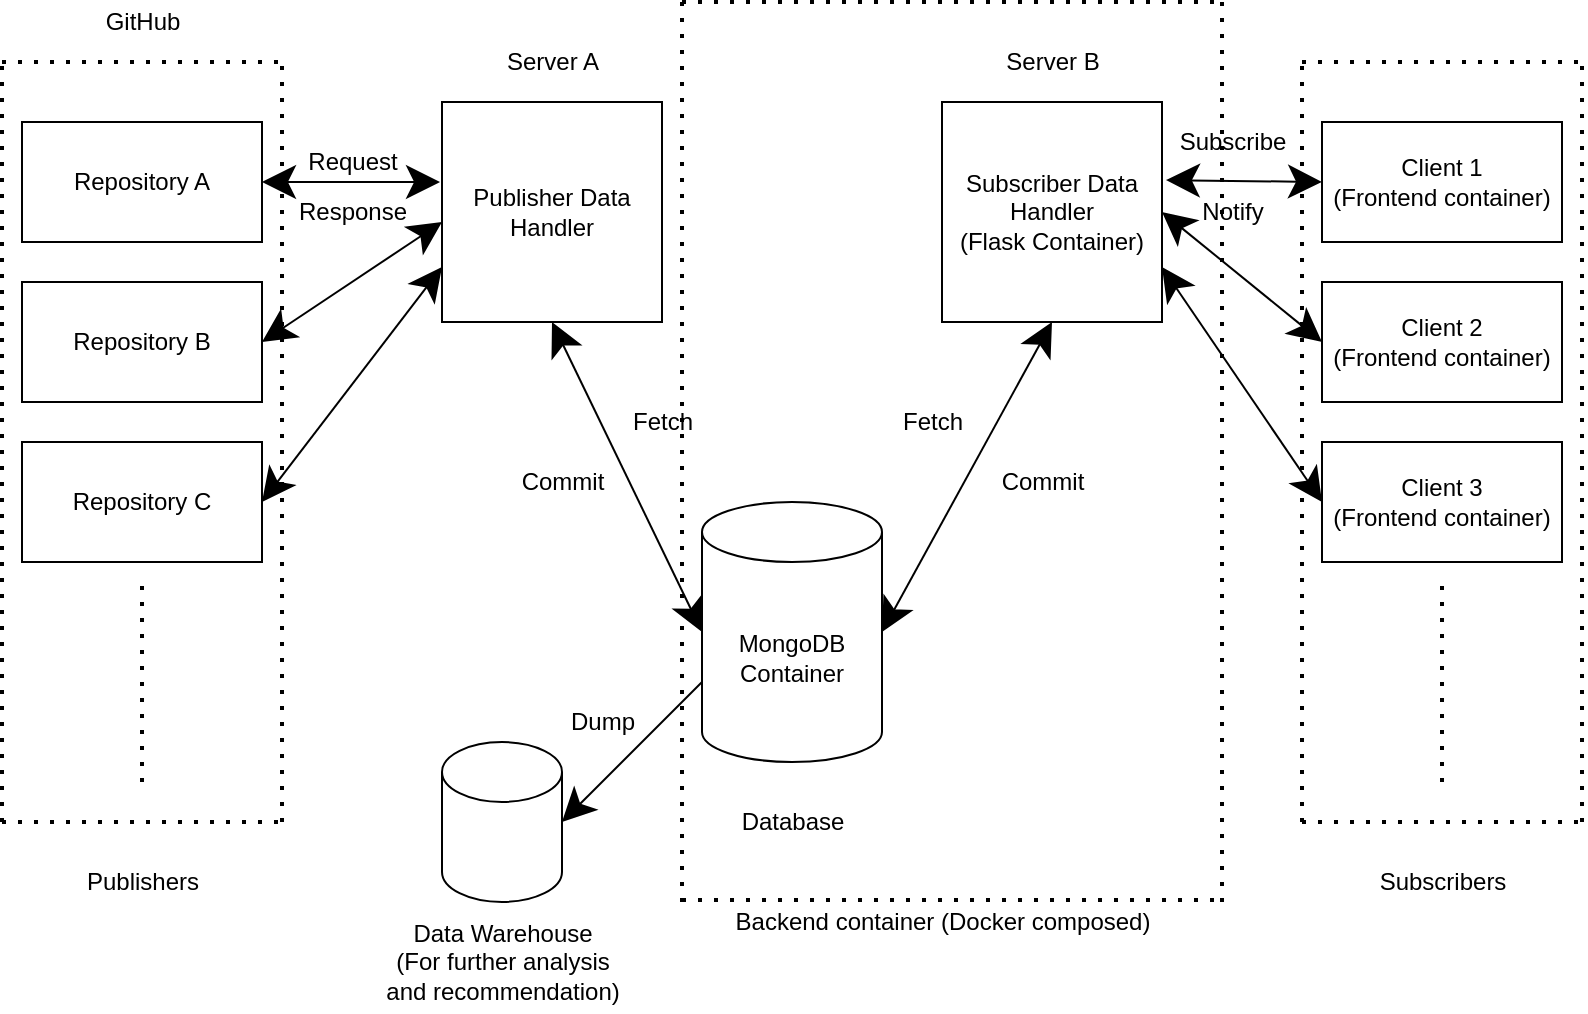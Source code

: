 <mxfile version="15.3.4" type="device"><diagram id="5i_JeaVVoth2f6koDLTo" name="Page-1"><mxGraphModel dx="946" dy="650" grid="1" gridSize="10" guides="1" tooltips="1" connect="1" arrows="1" fold="1" page="1" pageScale="1" pageWidth="850" pageHeight="1100" math="0" shadow="0"><root><mxCell id="0"/><mxCell id="1" parent="0"/><mxCell id="8Oj2IK2HhneeiTwUoJJP-1" value="Repository A" style="rounded=0;whiteSpace=wrap;html=1;hachureGap=4;pointerEvents=0;" parent="1" vertex="1"><mxGeometry x="40" y="280" width="120" height="60" as="geometry"/></mxCell><mxCell id="8Oj2IK2HhneeiTwUoJJP-2" value="Repository B" style="rounded=0;whiteSpace=wrap;html=1;hachureGap=4;pointerEvents=0;" parent="1" vertex="1"><mxGeometry x="40" y="360" width="120" height="60" as="geometry"/></mxCell><mxCell id="8Oj2IK2HhneeiTwUoJJP-3" value="Repository C" style="rounded=0;whiteSpace=wrap;html=1;hachureGap=4;pointerEvents=0;" parent="1" vertex="1"><mxGeometry x="40" y="440" width="120" height="60" as="geometry"/></mxCell><mxCell id="8Oj2IK2HhneeiTwUoJJP-5" value="" style="endArrow=none;dashed=1;html=1;dashPattern=1 3;strokeWidth=2;startSize=14;endSize=14;sourcePerimeterSpacing=8;targetPerimeterSpacing=8;" parent="1" edge="1"><mxGeometry width="50" height="50" relative="1" as="geometry"><mxPoint x="30" y="630" as="sourcePoint"/><mxPoint x="30" y="250" as="targetPoint"/></mxGeometry></mxCell><mxCell id="8Oj2IK2HhneeiTwUoJJP-6" value="" style="endArrow=none;dashed=1;html=1;dashPattern=1 3;strokeWidth=2;startSize=14;endSize=14;sourcePerimeterSpacing=8;targetPerimeterSpacing=8;" parent="1" edge="1"><mxGeometry width="50" height="50" relative="1" as="geometry"><mxPoint x="170" y="630" as="sourcePoint"/><mxPoint x="170" y="250" as="targetPoint"/></mxGeometry></mxCell><mxCell id="8Oj2IK2HhneeiTwUoJJP-7" value="" style="endArrow=none;dashed=1;html=1;dashPattern=1 3;strokeWidth=2;startSize=14;endSize=14;sourcePerimeterSpacing=8;targetPerimeterSpacing=8;" parent="1" edge="1"><mxGeometry width="50" height="50" relative="1" as="geometry"><mxPoint x="30" y="630" as="sourcePoint"/><mxPoint x="170" y="630" as="targetPoint"/></mxGeometry></mxCell><mxCell id="8Oj2IK2HhneeiTwUoJJP-8" value="" style="endArrow=none;dashed=1;html=1;dashPattern=1 3;strokeWidth=2;startSize=14;endSize=14;sourcePerimeterSpacing=8;targetPerimeterSpacing=8;" parent="1" edge="1"><mxGeometry width="50" height="50" relative="1" as="geometry"><mxPoint x="30" y="250" as="sourcePoint"/><mxPoint x="170" y="250" as="targetPoint"/></mxGeometry></mxCell><mxCell id="8Oj2IK2HhneeiTwUoJJP-10" value="" style="endArrow=none;dashed=1;html=1;dashPattern=1 3;strokeWidth=2;startSize=14;endSize=14;sourcePerimeterSpacing=8;targetPerimeterSpacing=8;" parent="1" edge="1"><mxGeometry width="50" height="50" relative="1" as="geometry"><mxPoint x="100" y="610" as="sourcePoint"/><mxPoint x="100" y="510" as="targetPoint"/></mxGeometry></mxCell><mxCell id="8Oj2IK2HhneeiTwUoJJP-11" value="Client 1&lt;br&gt;(Frontend container)" style="rounded=0;whiteSpace=wrap;html=1;hachureGap=4;pointerEvents=0;" parent="1" vertex="1"><mxGeometry x="690" y="280" width="120" height="60" as="geometry"/></mxCell><mxCell id="8Oj2IK2HhneeiTwUoJJP-12" value="Client 2&lt;br&gt;(Frontend container)" style="rounded=0;whiteSpace=wrap;html=1;hachureGap=4;pointerEvents=0;" parent="1" vertex="1"><mxGeometry x="690" y="360" width="120" height="60" as="geometry"/></mxCell><mxCell id="8Oj2IK2HhneeiTwUoJJP-13" value="Client 3&lt;br&gt;(Frontend container)" style="rounded=0;whiteSpace=wrap;html=1;hachureGap=4;pointerEvents=0;" parent="1" vertex="1"><mxGeometry x="690" y="440" width="120" height="60" as="geometry"/></mxCell><mxCell id="8Oj2IK2HhneeiTwUoJJP-14" value="" style="endArrow=none;dashed=1;html=1;dashPattern=1 3;strokeWidth=2;startSize=14;endSize=14;sourcePerimeterSpacing=8;targetPerimeterSpacing=8;" parent="1" edge="1"><mxGeometry width="50" height="50" relative="1" as="geometry"><mxPoint x="680" y="630" as="sourcePoint"/><mxPoint x="680" y="250" as="targetPoint"/></mxGeometry></mxCell><mxCell id="8Oj2IK2HhneeiTwUoJJP-15" value="" style="endArrow=none;dashed=1;html=1;dashPattern=1 3;strokeWidth=2;startSize=14;endSize=14;sourcePerimeterSpacing=8;targetPerimeterSpacing=8;" parent="1" edge="1"><mxGeometry width="50" height="50" relative="1" as="geometry"><mxPoint x="820" y="630" as="sourcePoint"/><mxPoint x="820" y="250" as="targetPoint"/></mxGeometry></mxCell><mxCell id="8Oj2IK2HhneeiTwUoJJP-16" value="" style="endArrow=none;dashed=1;html=1;dashPattern=1 3;strokeWidth=2;startSize=14;endSize=14;sourcePerimeterSpacing=8;targetPerimeterSpacing=8;" parent="1" edge="1"><mxGeometry width="50" height="50" relative="1" as="geometry"><mxPoint x="680" y="630" as="sourcePoint"/><mxPoint x="820" y="630" as="targetPoint"/></mxGeometry></mxCell><mxCell id="8Oj2IK2HhneeiTwUoJJP-17" value="" style="endArrow=none;dashed=1;html=1;dashPattern=1 3;strokeWidth=2;startSize=14;endSize=14;sourcePerimeterSpacing=8;targetPerimeterSpacing=8;" parent="1" edge="1"><mxGeometry width="50" height="50" relative="1" as="geometry"><mxPoint x="680" y="250" as="sourcePoint"/><mxPoint x="820" y="250" as="targetPoint"/></mxGeometry></mxCell><mxCell id="8Oj2IK2HhneeiTwUoJJP-18" value="" style="endArrow=none;dashed=1;html=1;dashPattern=1 3;strokeWidth=2;startSize=14;endSize=14;sourcePerimeterSpacing=8;targetPerimeterSpacing=8;" parent="1" edge="1"><mxGeometry width="50" height="50" relative="1" as="geometry"><mxPoint x="750" y="610" as="sourcePoint"/><mxPoint x="750" y="510" as="targetPoint"/></mxGeometry></mxCell><mxCell id="8Oj2IK2HhneeiTwUoJJP-19" value="Subscribers" style="text;html=1;align=center;verticalAlign=middle;resizable=0;points=[];autosize=1;strokeColor=none;fillColor=none;" parent="1" vertex="1"><mxGeometry x="710" y="650" width="80" height="20" as="geometry"/></mxCell><mxCell id="8Oj2IK2HhneeiTwUoJJP-20" value="Publishers" style="text;html=1;align=center;verticalAlign=middle;resizable=0;points=[];autosize=1;strokeColor=none;fillColor=none;" parent="1" vertex="1"><mxGeometry x="65" y="650" width="70" height="20" as="geometry"/></mxCell><mxCell id="8Oj2IK2HhneeiTwUoJJP-21" value="GitHub" style="text;html=1;align=center;verticalAlign=middle;resizable=0;points=[];autosize=1;strokeColor=none;fillColor=none;" parent="1" vertex="1"><mxGeometry x="75" y="220" width="50" height="20" as="geometry"/></mxCell><mxCell id="8Oj2IK2HhneeiTwUoJJP-22" value="MongoDB Container" style="shape=cylinder3;whiteSpace=wrap;html=1;boundedLbl=1;backgroundOutline=1;size=15;hachureGap=4;pointerEvents=0;" parent="1" vertex="1"><mxGeometry x="380" y="470" width="90" height="130" as="geometry"/></mxCell><mxCell id="8Oj2IK2HhneeiTwUoJJP-23" value="Database" style="text;html=1;align=center;verticalAlign=middle;resizable=0;points=[];autosize=1;strokeColor=none;fillColor=none;" parent="1" vertex="1"><mxGeometry x="390" y="620" width="70" height="20" as="geometry"/></mxCell><mxCell id="8Oj2IK2HhneeiTwUoJJP-24" value="&lt;span&gt;Publisher Data Handler&lt;/span&gt;" style="whiteSpace=wrap;html=1;aspect=fixed;hachureGap=4;pointerEvents=0;" parent="1" vertex="1"><mxGeometry x="250" y="270" width="110" height="110" as="geometry"/></mxCell><mxCell id="8Oj2IK2HhneeiTwUoJJP-25" value="Subscriber Data Handler&lt;br&gt;(Flask Container)" style="whiteSpace=wrap;html=1;aspect=fixed;hachureGap=4;pointerEvents=0;" parent="1" vertex="1"><mxGeometry x="500" y="270" width="110" height="110" as="geometry"/></mxCell><mxCell id="8Oj2IK2HhneeiTwUoJJP-26" value="" style="shape=cylinder3;whiteSpace=wrap;html=1;boundedLbl=1;backgroundOutline=1;size=15;hachureGap=4;pointerEvents=0;" parent="1" vertex="1"><mxGeometry x="250" y="590" width="60" height="80" as="geometry"/></mxCell><mxCell id="8Oj2IK2HhneeiTwUoJJP-27" value="" style="endArrow=classic;startArrow=classic;html=1;startSize=14;endSize=14;sourcePerimeterSpacing=8;targetPerimeterSpacing=8;entryX=0;entryY=0.5;entryDx=0;entryDy=0;exitX=1.018;exitY=0.355;exitDx=0;exitDy=0;exitPerimeter=0;" parent="1" source="8Oj2IK2HhneeiTwUoJJP-25" target="8Oj2IK2HhneeiTwUoJJP-11" edge="1"><mxGeometry width="50" height="50" relative="1" as="geometry"><mxPoint x="400" y="550" as="sourcePoint"/><mxPoint x="450" y="500" as="targetPoint"/></mxGeometry></mxCell><mxCell id="8Oj2IK2HhneeiTwUoJJP-28" value="" style="endArrow=classic;startArrow=classic;html=1;startSize=14;endSize=14;sourcePerimeterSpacing=8;targetPerimeterSpacing=8;entryX=0;entryY=0.5;entryDx=0;entryDy=0;exitX=1;exitY=0.5;exitDx=0;exitDy=0;" parent="1" source="8Oj2IK2HhneeiTwUoJJP-25" target="8Oj2IK2HhneeiTwUoJJP-12" edge="1"><mxGeometry width="50" height="50" relative="1" as="geometry"><mxPoint x="621.98" y="319.05" as="sourcePoint"/><mxPoint x="700" y="320" as="targetPoint"/></mxGeometry></mxCell><mxCell id="8Oj2IK2HhneeiTwUoJJP-29" value="" style="endArrow=classic;startArrow=classic;html=1;startSize=14;endSize=14;sourcePerimeterSpacing=8;targetPerimeterSpacing=8;entryX=0;entryY=0.5;entryDx=0;entryDy=0;exitX=1;exitY=0.75;exitDx=0;exitDy=0;" parent="1" source="8Oj2IK2HhneeiTwUoJJP-25" target="8Oj2IK2HhneeiTwUoJJP-13" edge="1"><mxGeometry width="50" height="50" relative="1" as="geometry"><mxPoint x="620" y="335" as="sourcePoint"/><mxPoint x="700" y="400" as="targetPoint"/></mxGeometry></mxCell><mxCell id="8Oj2IK2HhneeiTwUoJJP-31" value="" style="endArrow=classic;startArrow=classic;html=1;startSize=14;endSize=14;sourcePerimeterSpacing=8;targetPerimeterSpacing=8;entryX=1;entryY=0.5;entryDx=0;entryDy=0;exitX=-0.009;exitY=0.364;exitDx=0;exitDy=0;exitPerimeter=0;" parent="1" source="8Oj2IK2HhneeiTwUoJJP-24" target="8Oj2IK2HhneeiTwUoJJP-1" edge="1"><mxGeometry width="50" height="50" relative="1" as="geometry"><mxPoint x="400" y="550" as="sourcePoint"/><mxPoint x="450" y="500" as="targetPoint"/></mxGeometry></mxCell><mxCell id="8Oj2IK2HhneeiTwUoJJP-32" value="" style="endArrow=classic;startArrow=classic;html=1;startSize=14;endSize=14;sourcePerimeterSpacing=8;targetPerimeterSpacing=8;entryX=1;entryY=0.5;entryDx=0;entryDy=0;" parent="1" target="8Oj2IK2HhneeiTwUoJJP-2" edge="1"><mxGeometry width="50" height="50" relative="1" as="geometry"><mxPoint x="250" y="330" as="sourcePoint"/><mxPoint x="170" y="320" as="targetPoint"/></mxGeometry></mxCell><mxCell id="8Oj2IK2HhneeiTwUoJJP-33" value="" style="endArrow=classic;startArrow=classic;html=1;startSize=14;endSize=14;sourcePerimeterSpacing=8;targetPerimeterSpacing=8;entryX=1;entryY=0.5;entryDx=0;entryDy=0;exitX=0;exitY=0.75;exitDx=0;exitDy=0;" parent="1" source="8Oj2IK2HhneeiTwUoJJP-24" target="8Oj2IK2HhneeiTwUoJJP-3" edge="1"><mxGeometry width="50" height="50" relative="1" as="geometry"><mxPoint x="260" y="340" as="sourcePoint"/><mxPoint x="170" y="400" as="targetPoint"/></mxGeometry></mxCell><mxCell id="8Oj2IK2HhneeiTwUoJJP-34" value="" style="endArrow=classic;startArrow=classic;html=1;startSize=14;endSize=14;sourcePerimeterSpacing=8;targetPerimeterSpacing=8;entryX=0.5;entryY=1;entryDx=0;entryDy=0;exitX=0;exitY=0.5;exitDx=0;exitDy=0;exitPerimeter=0;" parent="1" source="8Oj2IK2HhneeiTwUoJJP-22" target="8Oj2IK2HhneeiTwUoJJP-24" edge="1"><mxGeometry width="50" height="50" relative="1" as="geometry"><mxPoint x="400" y="550" as="sourcePoint"/><mxPoint x="450" y="500" as="targetPoint"/></mxGeometry></mxCell><mxCell id="8Oj2IK2HhneeiTwUoJJP-35" value="" style="endArrow=classic;startArrow=classic;html=1;startSize=14;endSize=14;sourcePerimeterSpacing=8;targetPerimeterSpacing=8;entryX=0.5;entryY=1;entryDx=0;entryDy=0;exitX=1;exitY=0.5;exitDx=0;exitDy=0;exitPerimeter=0;" parent="1" source="8Oj2IK2HhneeiTwUoJJP-22" target="8Oj2IK2HhneeiTwUoJJP-25" edge="1"><mxGeometry width="50" height="50" relative="1" as="geometry"><mxPoint x="400" y="550" as="sourcePoint"/><mxPoint x="450" y="500" as="targetPoint"/></mxGeometry></mxCell><mxCell id="8Oj2IK2HhneeiTwUoJJP-36" value="Server A" style="text;html=1;align=center;verticalAlign=middle;resizable=0;points=[];autosize=1;strokeColor=none;fillColor=none;" parent="1" vertex="1"><mxGeometry x="275" y="240" width="60" height="20" as="geometry"/></mxCell><mxCell id="8Oj2IK2HhneeiTwUoJJP-37" value="Server B" style="text;html=1;align=center;verticalAlign=middle;resizable=0;points=[];autosize=1;strokeColor=none;fillColor=none;" parent="1" vertex="1"><mxGeometry x="525" y="240" width="60" height="20" as="geometry"/></mxCell><mxCell id="8Oj2IK2HhneeiTwUoJJP-38" value="Data Warehouse&lt;br&gt;(For further analysis &lt;br&gt;and recommendation)" style="text;html=1;align=center;verticalAlign=middle;resizable=0;points=[];autosize=1;strokeColor=none;fillColor=none;" parent="1" vertex="1"><mxGeometry x="215" y="675" width="130" height="50" as="geometry"/></mxCell><mxCell id="8Oj2IK2HhneeiTwUoJJP-52" value="Request" style="text;html=1;align=center;verticalAlign=middle;resizable=0;points=[];autosize=1;strokeColor=none;fillColor=none;" parent="1" vertex="1"><mxGeometry x="175" y="290" width="60" height="20" as="geometry"/></mxCell><mxCell id="8Oj2IK2HhneeiTwUoJJP-53" value="Response" style="text;html=1;align=center;verticalAlign=middle;resizable=0;points=[];autosize=1;strokeColor=none;fillColor=none;" parent="1" vertex="1"><mxGeometry x="170" y="315" width="70" height="20" as="geometry"/></mxCell><mxCell id="8Oj2IK2HhneeiTwUoJJP-54" value="Subscribe" style="text;html=1;align=center;verticalAlign=middle;resizable=0;points=[];autosize=1;strokeColor=none;fillColor=none;" parent="1" vertex="1"><mxGeometry x="610" y="280" width="70" height="20" as="geometry"/></mxCell><mxCell id="8Oj2IK2HhneeiTwUoJJP-55" value="Notify" style="text;html=1;align=center;verticalAlign=middle;resizable=0;points=[];autosize=1;strokeColor=none;fillColor=none;" parent="1" vertex="1"><mxGeometry x="620" y="315" width="50" height="20" as="geometry"/></mxCell><mxCell id="8Oj2IK2HhneeiTwUoJJP-56" value="Fetch" style="text;html=1;align=center;verticalAlign=middle;resizable=0;points=[];autosize=1;strokeColor=none;fillColor=none;" parent="1" vertex="1"><mxGeometry x="335" y="420" width="50" height="20" as="geometry"/></mxCell><mxCell id="8Oj2IK2HhneeiTwUoJJP-57" value="Commit" style="text;html=1;align=center;verticalAlign=middle;resizable=0;points=[];autosize=1;strokeColor=none;fillColor=none;" parent="1" vertex="1"><mxGeometry x="280" y="450" width="60" height="20" as="geometry"/></mxCell><mxCell id="8Oj2IK2HhneeiTwUoJJP-58" value="Fetch" style="text;html=1;align=center;verticalAlign=middle;resizable=0;points=[];autosize=1;strokeColor=none;fillColor=none;" parent="1" vertex="1"><mxGeometry x="470" y="420" width="50" height="20" as="geometry"/></mxCell><mxCell id="8Oj2IK2HhneeiTwUoJJP-59" value="Commit" style="text;html=1;align=center;verticalAlign=middle;resizable=0;points=[];autosize=1;strokeColor=none;fillColor=none;" parent="1" vertex="1"><mxGeometry x="520" y="450" width="60" height="20" as="geometry"/></mxCell><mxCell id="8Oj2IK2HhneeiTwUoJJP-60" value="" style="endArrow=classic;html=1;startSize=14;endSize=14;sourcePerimeterSpacing=8;targetPerimeterSpacing=8;exitX=0;exitY=0;exitDx=0;exitDy=90;exitPerimeter=0;entryX=1;entryY=0.5;entryDx=0;entryDy=0;entryPerimeter=0;" parent="1" source="8Oj2IK2HhneeiTwUoJJP-22" target="8Oj2IK2HhneeiTwUoJJP-26" edge="1"><mxGeometry width="50" height="50" relative="1" as="geometry"><mxPoint x="400" y="530" as="sourcePoint"/><mxPoint x="450" y="480" as="targetPoint"/></mxGeometry></mxCell><mxCell id="8Oj2IK2HhneeiTwUoJJP-61" value="Dump" style="text;html=1;align=center;verticalAlign=middle;resizable=0;points=[];autosize=1;strokeColor=none;fillColor=none;" parent="1" vertex="1"><mxGeometry x="305" y="570" width="50" height="20" as="geometry"/></mxCell><mxCell id="FuzBerioTKFD4UHG1bL8-1" value="" style="endArrow=none;dashed=1;html=1;dashPattern=1 3;strokeWidth=2;startSize=14;endSize=14;sourcePerimeterSpacing=8;targetPerimeterSpacing=8;" edge="1" parent="1"><mxGeometry width="50" height="50" relative="1" as="geometry"><mxPoint x="370" y="220" as="sourcePoint"/><mxPoint x="370" y="670" as="targetPoint"/></mxGeometry></mxCell><mxCell id="FuzBerioTKFD4UHG1bL8-2" value="" style="endArrow=none;dashed=1;html=1;dashPattern=1 3;strokeWidth=2;startSize=14;endSize=14;sourcePerimeterSpacing=8;targetPerimeterSpacing=8;" edge="1" parent="1"><mxGeometry width="50" height="50" relative="1" as="geometry"><mxPoint x="640" y="220" as="sourcePoint"/><mxPoint x="640" y="670" as="targetPoint"/></mxGeometry></mxCell><mxCell id="FuzBerioTKFD4UHG1bL8-3" value="" style="endArrow=none;dashed=1;html=1;dashPattern=1 3;strokeWidth=2;startSize=14;endSize=14;sourcePerimeterSpacing=8;targetPerimeterSpacing=8;" edge="1" parent="1"><mxGeometry width="50" height="50" relative="1" as="geometry"><mxPoint x="370" y="669" as="sourcePoint"/><mxPoint x="640" y="669" as="targetPoint"/></mxGeometry></mxCell><mxCell id="FuzBerioTKFD4UHG1bL8-4" value="" style="endArrow=none;dashed=1;html=1;dashPattern=1 3;strokeWidth=2;startSize=14;endSize=14;sourcePerimeterSpacing=8;targetPerimeterSpacing=8;" edge="1" parent="1"><mxGeometry width="50" height="50" relative="1" as="geometry"><mxPoint x="370" y="220" as="sourcePoint"/><mxPoint x="640" y="220" as="targetPoint"/></mxGeometry></mxCell><mxCell id="FuzBerioTKFD4UHG1bL8-5" value="Backend container (Docker composed)" style="text;html=1;align=center;verticalAlign=middle;resizable=0;points=[];autosize=1;strokeColor=none;fillColor=none;" vertex="1" parent="1"><mxGeometry x="390" y="670" width="220" height="20" as="geometry"/></mxCell></root></mxGraphModel></diagram></mxfile>